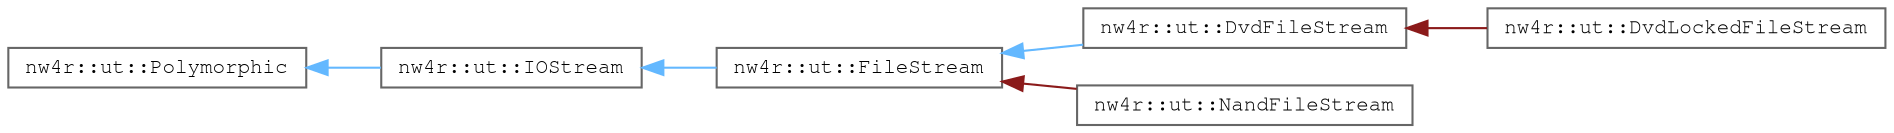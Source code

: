 digraph "Graphical Class Hierarchy"
{
 // LATEX_PDF_SIZE
  bgcolor="transparent";
  edge [fontname=FreeMono,fontsize=10,labelfontname=FreeMono,labelfontsize=10];
  node [fontname=FreeMono,fontsize=10,shape=box,height=0.2,width=0.4];
  rankdir="LR";
  Node0 [label="nw4r::ut::Polymorphic",height=0.2,width=0.4,color="grey40", fillcolor="white", style="filled",URL="$structnw4r_1_1ut_1_1_polymorphic.html",tooltip=" "];
  Node0 -> Node1 [dir="back",color="steelblue1",style="solid"];
  Node1 [label="nw4r::ut::IOStream",height=0.2,width=0.4,color="grey40", fillcolor="white", style="filled",URL="$structnw4r_1_1ut_1_1_i_o_stream.html",tooltip=" "];
  Node1 -> Node2 [dir="back",color="steelblue1",style="solid"];
  Node2 [label="nw4r::ut::FileStream",height=0.2,width=0.4,color="grey40", fillcolor="white", style="filled",URL="$classnw4r_1_1ut_1_1_file_stream.html",tooltip=" "];
  Node2 -> Node3 [dir="back",color="steelblue1",style="solid"];
  Node3 [label="nw4r::ut::DvdFileStream",height=0.2,width=0.4,color="grey40", fillcolor="white", style="filled",URL="$structnw4r_1_1ut_1_1_dvd_file_stream.html",tooltip=" "];
  Node3 -> Node4 [dir="back",color="firebrick4",style="solid"];
  Node4 [label="nw4r::ut::DvdLockedFileStream",height=0.2,width=0.4,color="grey40", fillcolor="white", style="filled",URL="$classnw4r_1_1ut_1_1_dvd_locked_file_stream.html",tooltip=" "];
  Node2 -> Node5 [dir="back",color="firebrick4",style="solid"];
  Node5 [label="nw4r::ut::NandFileStream",height=0.2,width=0.4,color="grey40", fillcolor="white", style="filled",URL="$classnw4r_1_1ut_1_1_nand_file_stream.html",tooltip=" "];
}

